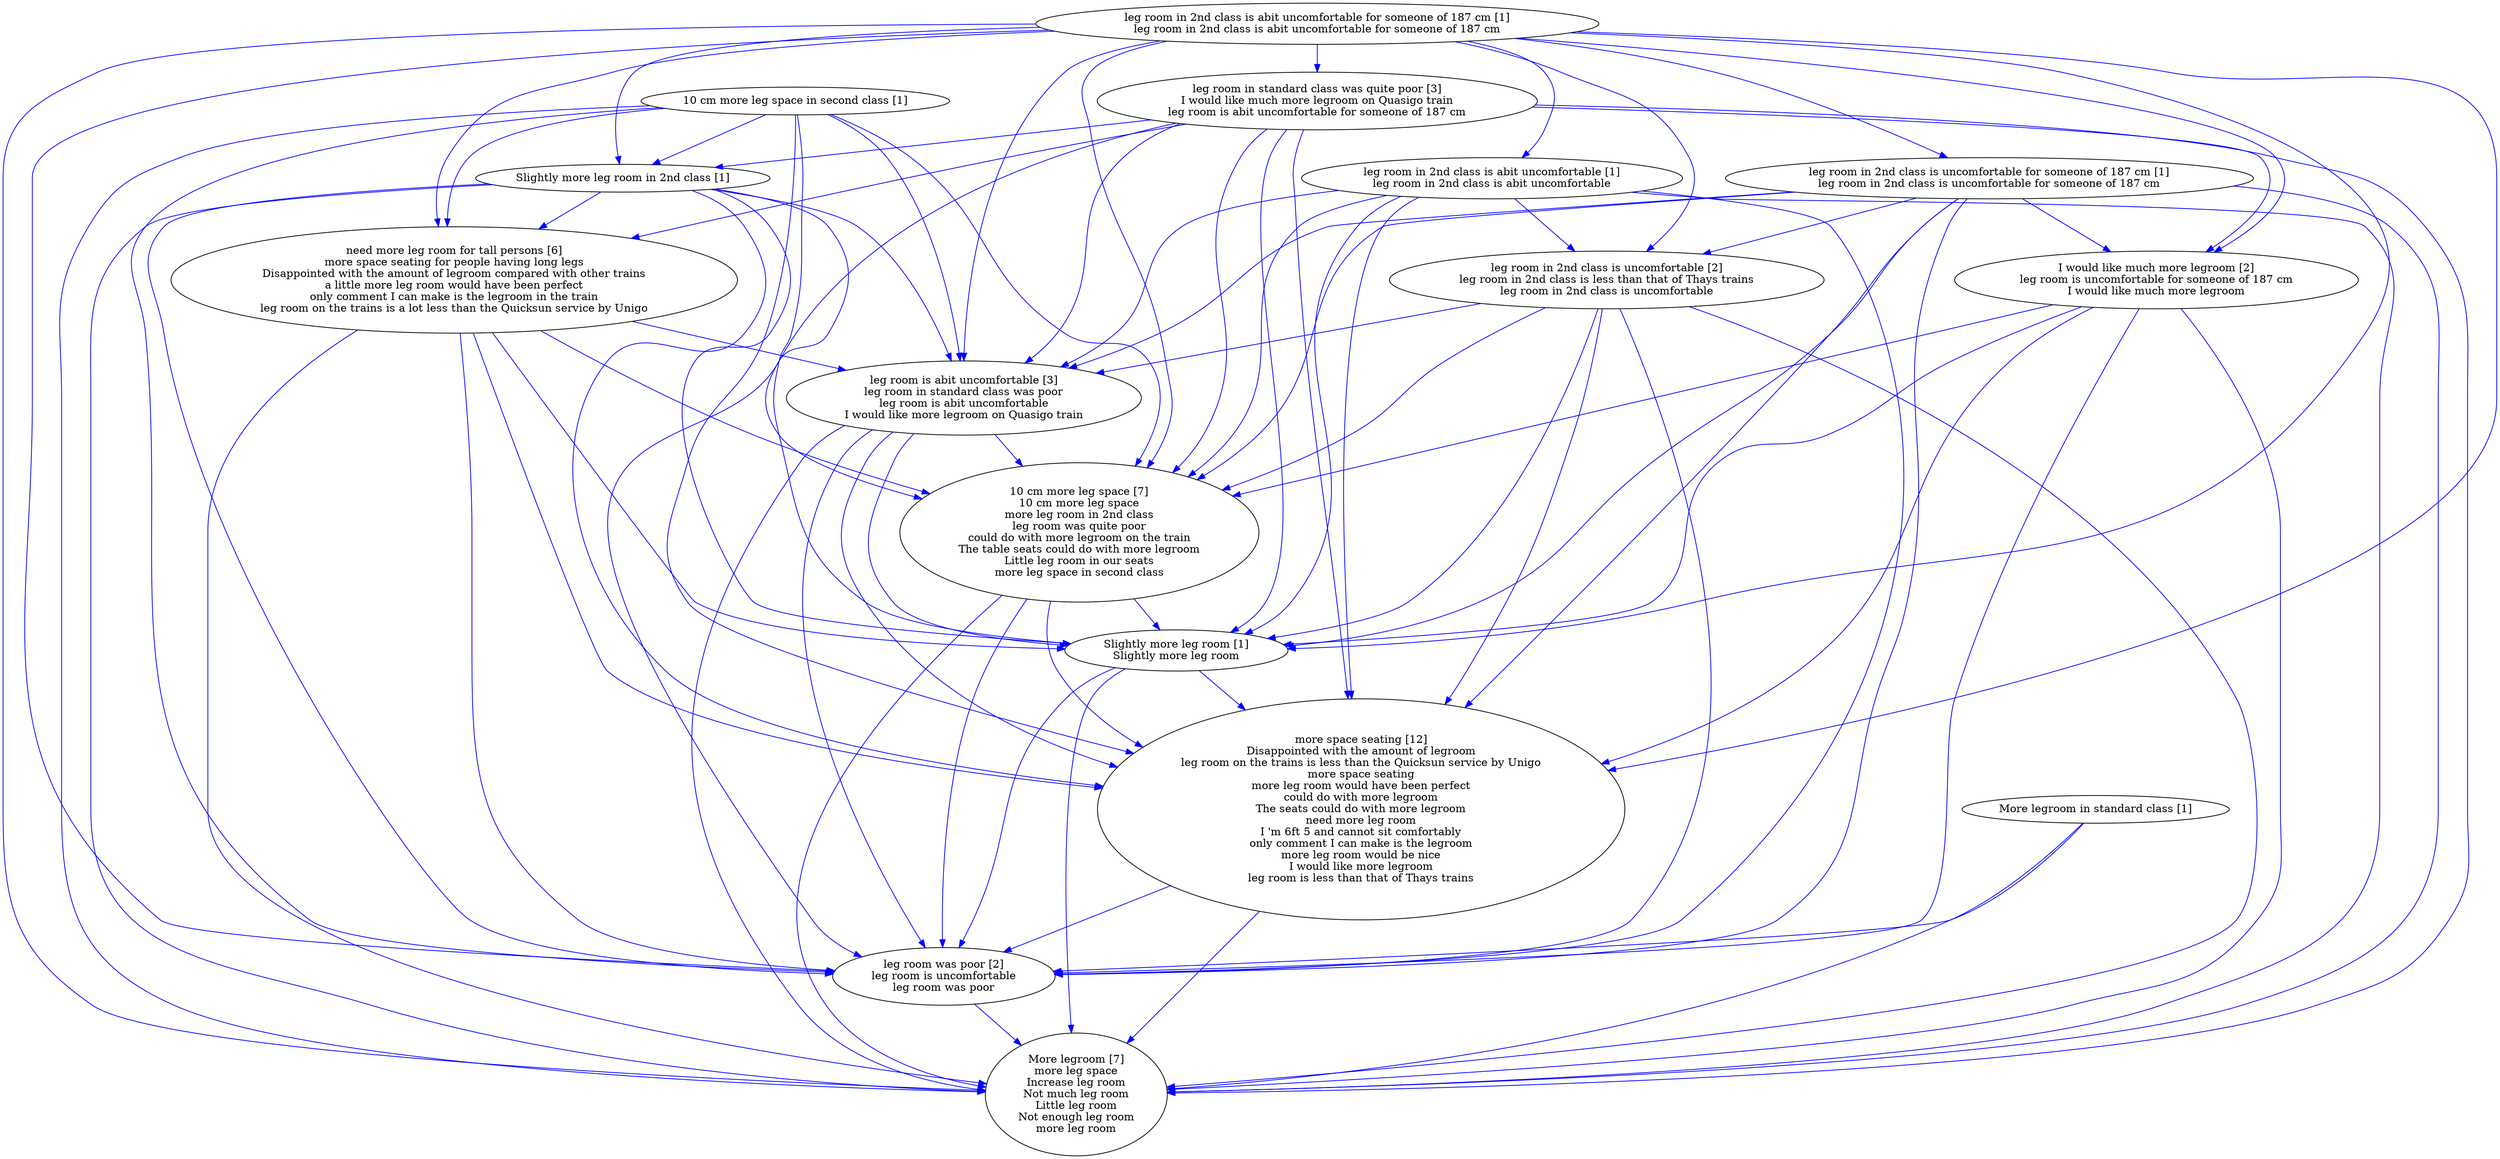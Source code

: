 digraph collapsedGraph {
"I would like much more legroom [2]\nleg room is uncomfortable for someone of 187 cm\nI would like much more legroom""leg room is abit uncomfortable [3]\nleg room in standard class was poor\nleg room is abit uncomfortable\nI would like more legroom on Quasigo train""10 cm more leg space [7]\n10 cm more leg space\nmore leg room in 2nd class\nleg room was quite poor\ncould do with more legroom on the train\nThe table seats could do with more legroom\nLittle leg room in our seats\nmore leg space in second class""leg room in 2nd class is uncomfortable [2]\nleg room in 2nd class is less than that of Thays trains\nleg room in 2nd class is uncomfortable""need more leg room for tall persons [6]\nmore space seating for people having long legs\nDisappointed with the amount of legroom compared with other trains\na little more leg room would have been perfect\nonly comment I can make is the legroom in the train\nleg room on the trains is a lot less than the Quicksun service by Unigo""leg room was poor [2]\nleg room is uncomfortable\nleg room was poor""More legroom [7]\nmore leg space\nIncrease leg room\nNot much leg room\nLittle leg room\nNot enough leg room\nmore leg room""leg room in standard class was quite poor [3]\nI would like much more legroom on Quasigo train\nleg room is abit uncomfortable for someone of 187 cm""more space seating [12]\nDisappointed with the amount of legroom\nleg room on the trains is less than the Quicksun service by Unigo\nmore space seating\nmore leg room would have been perfect\ncould do with more legroom\nThe seats could do with more legroom\nneed more leg room\nI 'm 6ft 5 and cannot sit comfortably\nonly comment I can make is the legroom\nmore leg room would be nice\nI would like more legroom\nleg room is less than that of Thays trains""10 cm more leg space in second class [1]""More legroom in standard class [1]""Slightly more leg room in 2nd class [1]""Slightly more leg room [1]\nSlightly more leg room""leg room in 2nd class is abit uncomfortable for someone of 187 cm [1]\nleg room in 2nd class is abit uncomfortable for someone of 187 cm""leg room in 2nd class is abit uncomfortable [1]\nleg room in 2nd class is abit uncomfortable""leg room in 2nd class is uncomfortable for someone of 187 cm [1]\nleg room in 2nd class is uncomfortable for someone of 187 cm""leg room is abit uncomfortable [3]\nleg room in standard class was poor\nleg room is abit uncomfortable\nI would like more legroom on Quasigo train" -> "more space seating [12]\nDisappointed with the amount of legroom\nleg room on the trains is less than the Quicksun service by Unigo\nmore space seating\nmore leg room would have been perfect\ncould do with more legroom\nThe seats could do with more legroom\nneed more leg room\nI 'm 6ft 5 and cannot sit comfortably\nonly comment I can make is the legroom\nmore leg room would be nice\nI would like more legroom\nleg room is less than that of Thays trains" [color=blue]
"leg room is abit uncomfortable [3]\nleg room in standard class was poor\nleg room is abit uncomfortable\nI would like more legroom on Quasigo train" -> "More legroom [7]\nmore leg space\nIncrease leg room\nNot much leg room\nLittle leg room\nNot enough leg room\nmore leg room" [color=blue]
"leg room in 2nd class is abit uncomfortable [1]\nleg room in 2nd class is abit uncomfortable" -> "leg room is abit uncomfortable [3]\nleg room in standard class was poor\nleg room is abit uncomfortable\nI would like more legroom on Quasigo train" [color=blue]
"leg room in 2nd class is abit uncomfortable [1]\nleg room in 2nd class is abit uncomfortable" -> "More legroom [7]\nmore leg space\nIncrease leg room\nNot much leg room\nLittle leg room\nNot enough leg room\nmore leg room" [color=blue]
"leg room in 2nd class is abit uncomfortable [1]\nleg room in 2nd class is abit uncomfortable" -> "10 cm more leg space [7]\n10 cm more leg space\nmore leg room in 2nd class\nleg room was quite poor\ncould do with more legroom on the train\nThe table seats could do with more legroom\nLittle leg room in our seats\nmore leg space in second class" [color=blue]
"leg room in 2nd class is abit uncomfortable [1]\nleg room in 2nd class is abit uncomfortable" -> "more space seating [12]\nDisappointed with the amount of legroom\nleg room on the trains is less than the Quicksun service by Unigo\nmore space seating\nmore leg room would have been perfect\ncould do with more legroom\nThe seats could do with more legroom\nneed more leg room\nI 'm 6ft 5 and cannot sit comfortably\nonly comment I can make is the legroom\nmore leg room would be nice\nI would like more legroom\nleg room is less than that of Thays trains" [color=blue]
"I would like much more legroom [2]\nleg room is uncomfortable for someone of 187 cm\nI would like much more legroom" -> "More legroom [7]\nmore leg space\nIncrease leg room\nNot much leg room\nLittle leg room\nNot enough leg room\nmore leg room" [color=blue]
"leg room in standard class was quite poor [3]\nI would like much more legroom on Quasigo train\nleg room is abit uncomfortable for someone of 187 cm" -> "Slightly more leg room [1]\nSlightly more leg room" [color=blue]
"need more leg room for tall persons [6]\nmore space seating for people having long legs\nDisappointed with the amount of legroom compared with other trains\na little more leg room would have been perfect\nonly comment I can make is the legroom in the train\nleg room on the trains is a lot less than the Quicksun service by Unigo" -> "More legroom [7]\nmore leg space\nIncrease leg room\nNot much leg room\nLittle leg room\nNot enough leg room\nmore leg room" [color=blue]
"I would like much more legroom [2]\nleg room is uncomfortable for someone of 187 cm\nI would like much more legroom" -> "10 cm more leg space [7]\n10 cm more leg space\nmore leg room in 2nd class\nleg room was quite poor\ncould do with more legroom on the train\nThe table seats could do with more legroom\nLittle leg room in our seats\nmore leg space in second class" [color=blue]
"I would like much more legroom [2]\nleg room is uncomfortable for someone of 187 cm\nI would like much more legroom" -> "more space seating [12]\nDisappointed with the amount of legroom\nleg room on the trains is less than the Quicksun service by Unigo\nmore space seating\nmore leg room would have been perfect\ncould do with more legroom\nThe seats could do with more legroom\nneed more leg room\nI 'm 6ft 5 and cannot sit comfortably\nonly comment I can make is the legroom\nmore leg room would be nice\nI would like more legroom\nleg room is less than that of Thays trains" [color=blue]
"leg room in standard class was quite poor [3]\nI would like much more legroom on Quasigo train\nleg room is abit uncomfortable for someone of 187 cm" -> "more space seating [12]\nDisappointed with the amount of legroom\nleg room on the trains is less than the Quicksun service by Unigo\nmore space seating\nmore leg room would have been perfect\ncould do with more legroom\nThe seats could do with more legroom\nneed more leg room\nI 'm 6ft 5 and cannot sit comfortably\nonly comment I can make is the legroom\nmore leg room would be nice\nI would like more legroom\nleg room is less than that of Thays trains" [color=blue]
"leg room in standard class was quite poor [3]\nI would like much more legroom on Quasigo train\nleg room is abit uncomfortable for someone of 187 cm" -> "leg room is abit uncomfortable [3]\nleg room in standard class was poor\nleg room is abit uncomfortable\nI would like more legroom on Quasigo train" [color=blue]
"leg room in standard class was quite poor [3]\nI would like much more legroom on Quasigo train\nleg room is abit uncomfortable for someone of 187 cm" -> "10 cm more leg space [7]\n10 cm more leg space\nmore leg room in 2nd class\nleg room was quite poor\ncould do with more legroom on the train\nThe table seats could do with more legroom\nLittle leg room in our seats\nmore leg space in second class" [color=blue]
"more space seating [12]\nDisappointed with the amount of legroom\nleg room on the trains is less than the Quicksun service by Unigo\nmore space seating\nmore leg room would have been perfect\ncould do with more legroom\nThe seats could do with more legroom\nneed more leg room\nI 'm 6ft 5 and cannot sit comfortably\nonly comment I can make is the legroom\nmore leg room would be nice\nI would like more legroom\nleg room is less than that of Thays trains" -> "More legroom [7]\nmore leg space\nIncrease leg room\nNot much leg room\nLittle leg room\nNot enough leg room\nmore leg room" [color=blue]
"10 cm more leg space [7]\n10 cm more leg space\nmore leg room in 2nd class\nleg room was quite poor\ncould do with more legroom on the train\nThe table seats could do with more legroom\nLittle leg room in our seats\nmore leg space in second class" -> "More legroom [7]\nmore leg space\nIncrease leg room\nNot much leg room\nLittle leg room\nNot enough leg room\nmore leg room" [color=blue]
"need more leg room for tall persons [6]\nmore space seating for people having long legs\nDisappointed with the amount of legroom compared with other trains\na little more leg room would have been perfect\nonly comment I can make is the legroom in the train\nleg room on the trains is a lot less than the Quicksun service by Unigo" -> "more space seating [12]\nDisappointed with the amount of legroom\nleg room on the trains is less than the Quicksun service by Unigo\nmore space seating\nmore leg room would have been perfect\ncould do with more legroom\nThe seats could do with more legroom\nneed more leg room\nI 'm 6ft 5 and cannot sit comfortably\nonly comment I can make is the legroom\nmore leg room would be nice\nI would like more legroom\nleg room is less than that of Thays trains" [color=blue]
"need more leg room for tall persons [6]\nmore space seating for people having long legs\nDisappointed with the amount of legroom compared with other trains\na little more leg room would have been perfect\nonly comment I can make is the legroom in the train\nleg room on the trains is a lot less than the Quicksun service by Unigo" -> "10 cm more leg space [7]\n10 cm more leg space\nmore leg room in 2nd class\nleg room was quite poor\ncould do with more legroom on the train\nThe table seats could do with more legroom\nLittle leg room in our seats\nmore leg space in second class" [color=blue]
"need more leg room for tall persons [6]\nmore space seating for people having long legs\nDisappointed with the amount of legroom compared with other trains\na little more leg room would have been perfect\nonly comment I can make is the legroom in the train\nleg room on the trains is a lot less than the Quicksun service by Unigo" -> "leg room was poor [2]\nleg room is uncomfortable\nleg room was poor" [color=blue]
"need more leg room for tall persons [6]\nmore space seating for people having long legs\nDisappointed with the amount of legroom compared with other trains\na little more leg room would have been perfect\nonly comment I can make is the legroom in the train\nleg room on the trains is a lot less than the Quicksun service by Unigo" -> "Slightly more leg room [1]\nSlightly more leg room" [color=blue]
"leg room in 2nd class is abit uncomfortable for someone of 187 cm [1]\nleg room in 2nd class is abit uncomfortable for someone of 187 cm" -> "10 cm more leg space [7]\n10 cm more leg space\nmore leg room in 2nd class\nleg room was quite poor\ncould do with more legroom on the train\nThe table seats could do with more legroom\nLittle leg room in our seats\nmore leg space in second class" [color=blue]
"leg room in 2nd class is abit uncomfortable for someone of 187 cm [1]\nleg room in 2nd class is abit uncomfortable for someone of 187 cm" -> "more space seating [12]\nDisappointed with the amount of legroom\nleg room on the trains is less than the Quicksun service by Unigo\nmore space seating\nmore leg room would have been perfect\ncould do with more legroom\nThe seats could do with more legroom\nneed more leg room\nI 'm 6ft 5 and cannot sit comfortably\nonly comment I can make is the legroom\nmore leg room would be nice\nI would like more legroom\nleg room is less than that of Thays trains" [color=blue]
"leg room in 2nd class is abit uncomfortable for someone of 187 cm [1]\nleg room in 2nd class is abit uncomfortable for someone of 187 cm" -> "Slightly more leg room [1]\nSlightly more leg room" [color=blue]
"leg room in 2nd class is abit uncomfortable for someone of 187 cm [1]\nleg room in 2nd class is abit uncomfortable for someone of 187 cm" -> "leg room was poor [2]\nleg room is uncomfortable\nleg room was poor" [color=blue]
"Slightly more leg room in 2nd class [1]" -> "10 cm more leg space [7]\n10 cm more leg space\nmore leg room in 2nd class\nleg room was quite poor\ncould do with more legroom on the train\nThe table seats could do with more legroom\nLittle leg room in our seats\nmore leg space in second class" [color=blue]
"Slightly more leg room in 2nd class [1]" -> "leg room is abit uncomfortable [3]\nleg room in standard class was poor\nleg room is abit uncomfortable\nI would like more legroom on Quasigo train" [color=blue]
"Slightly more leg room in 2nd class [1]" -> "more space seating [12]\nDisappointed with the amount of legroom\nleg room on the trains is less than the Quicksun service by Unigo\nmore space seating\nmore leg room would have been perfect\ncould do with more legroom\nThe seats could do with more legroom\nneed more leg room\nI 'm 6ft 5 and cannot sit comfortably\nonly comment I can make is the legroom\nmore leg room would be nice\nI would like more legroom\nleg room is less than that of Thays trains" [color=blue]
"10 cm more leg space [7]\n10 cm more leg space\nmore leg room in 2nd class\nleg room was quite poor\ncould do with more legroom on the train\nThe table seats could do with more legroom\nLittle leg room in our seats\nmore leg space in second class" -> "more space seating [12]\nDisappointed with the amount of legroom\nleg room on the trains is less than the Quicksun service by Unigo\nmore space seating\nmore leg room would have been perfect\ncould do with more legroom\nThe seats could do with more legroom\nneed more leg room\nI 'm 6ft 5 and cannot sit comfortably\nonly comment I can make is the legroom\nmore leg room would be nice\nI would like more legroom\nleg room is less than that of Thays trains" [color=blue]
"more space seating [12]\nDisappointed with the amount of legroom\nleg room on the trains is less than the Quicksun service by Unigo\nmore space seating\nmore leg room would have been perfect\ncould do with more legroom\nThe seats could do with more legroom\nneed more leg room\nI 'm 6ft 5 and cannot sit comfortably\nonly comment I can make is the legroom\nmore leg room would be nice\nI would like more legroom\nleg room is less than that of Thays trains" -> "leg room was poor [2]\nleg room is uncomfortable\nleg room was poor" [color=blue]
"need more leg room for tall persons [6]\nmore space seating for people having long legs\nDisappointed with the amount of legroom compared with other trains\na little more leg room would have been perfect\nonly comment I can make is the legroom in the train\nleg room on the trains is a lot less than the Quicksun service by Unigo" -> "leg room is abit uncomfortable [3]\nleg room in standard class was poor\nleg room is abit uncomfortable\nI would like more legroom on Quasigo train" [color=blue]
"Slightly more leg room in 2nd class [1]" -> "More legroom [7]\nmore leg space\nIncrease leg room\nNot much leg room\nLittle leg room\nNot enough leg room\nmore leg room" [color=blue]
"leg room is abit uncomfortable [3]\nleg room in standard class was poor\nleg room is abit uncomfortable\nI would like more legroom on Quasigo train" -> "10 cm more leg space [7]\n10 cm more leg space\nmore leg room in 2nd class\nleg room was quite poor\ncould do with more legroom on the train\nThe table seats could do with more legroom\nLittle leg room in our seats\nmore leg space in second class" [color=blue]
"10 cm more leg space [7]\n10 cm more leg space\nmore leg room in 2nd class\nleg room was quite poor\ncould do with more legroom on the train\nThe table seats could do with more legroom\nLittle leg room in our seats\nmore leg space in second class" -> "leg room was poor [2]\nleg room is uncomfortable\nleg room was poor" [color=blue]
"10 cm more leg space in second class [1]" -> "leg room was poor [2]\nleg room is uncomfortable\nleg room was poor" [color=blue]
"10 cm more leg space in second class [1]" -> "more space seating [12]\nDisappointed with the amount of legroom\nleg room on the trains is less than the Quicksun service by Unigo\nmore space seating\nmore leg room would have been perfect\ncould do with more legroom\nThe seats could do with more legroom\nneed more leg room\nI 'm 6ft 5 and cannot sit comfortably\nonly comment I can make is the legroom\nmore leg room would be nice\nI would like more legroom\nleg room is less than that of Thays trains" [color=blue]
"10 cm more leg space in second class [1]" -> "Slightly more leg room [1]\nSlightly more leg room" [color=blue]
"I would like much more legroom [2]\nleg room is uncomfortable for someone of 187 cm\nI would like much more legroom" -> "leg room was poor [2]\nleg room is uncomfortable\nleg room was poor" [color=blue]
"10 cm more leg space in second class [1]" -> "10 cm more leg space [7]\n10 cm more leg space\nmore leg room in 2nd class\nleg room was quite poor\ncould do with more legroom on the train\nThe table seats could do with more legroom\nLittle leg room in our seats\nmore leg space in second class" [color=blue]
"10 cm more leg space in second class [1]" -> "leg room is abit uncomfortable [3]\nleg room in standard class was poor\nleg room is abit uncomfortable\nI would like more legroom on Quasigo train" [color=blue]
"leg room is abit uncomfortable [3]\nleg room in standard class was poor\nleg room is abit uncomfortable\nI would like more legroom on Quasigo train" -> "leg room was poor [2]\nleg room is uncomfortable\nleg room was poor" [color=blue]
"leg room in 2nd class is uncomfortable [2]\nleg room in 2nd class is less than that of Thays trains\nleg room in 2nd class is uncomfortable" -> "More legroom [7]\nmore leg space\nIncrease leg room\nNot much leg room\nLittle leg room\nNot enough leg room\nmore leg room" [color=blue]
"leg room in 2nd class is uncomfortable [2]\nleg room in 2nd class is less than that of Thays trains\nleg room in 2nd class is uncomfortable" -> "more space seating [12]\nDisappointed with the amount of legroom\nleg room on the trains is less than the Quicksun service by Unigo\nmore space seating\nmore leg room would have been perfect\ncould do with more legroom\nThe seats could do with more legroom\nneed more leg room\nI 'm 6ft 5 and cannot sit comfortably\nonly comment I can make is the legroom\nmore leg room would be nice\nI would like more legroom\nleg room is less than that of Thays trains" [color=blue]
"leg room in 2nd class is uncomfortable for someone of 187 cm [1]\nleg room in 2nd class is uncomfortable for someone of 187 cm" -> "more space seating [12]\nDisappointed with the amount of legroom\nleg room on the trains is less than the Quicksun service by Unigo\nmore space seating\nmore leg room would have been perfect\ncould do with more legroom\nThe seats could do with more legroom\nneed more leg room\nI 'm 6ft 5 and cannot sit comfortably\nonly comment I can make is the legroom\nmore leg room would be nice\nI would like more legroom\nleg room is less than that of Thays trains" [color=blue]
"leg room in 2nd class is uncomfortable for someone of 187 cm [1]\nleg room in 2nd class is uncomfortable for someone of 187 cm" -> "Slightly more leg room [1]\nSlightly more leg room" [color=blue]
"leg room in 2nd class is uncomfortable for someone of 187 cm [1]\nleg room in 2nd class is uncomfortable for someone of 187 cm" -> "leg room was poor [2]\nleg room is uncomfortable\nleg room was poor" [color=blue]
"leg room in 2nd class is uncomfortable for someone of 187 cm [1]\nleg room in 2nd class is uncomfortable for someone of 187 cm" -> "10 cm more leg space [7]\n10 cm more leg space\nmore leg room in 2nd class\nleg room was quite poor\ncould do with more legroom on the train\nThe table seats could do with more legroom\nLittle leg room in our seats\nmore leg space in second class" [color=blue]
"Slightly more leg room [1]\nSlightly more leg room" -> "more space seating [12]\nDisappointed with the amount of legroom\nleg room on the trains is less than the Quicksun service by Unigo\nmore space seating\nmore leg room would have been perfect\ncould do with more legroom\nThe seats could do with more legroom\nneed more leg room\nI 'm 6ft 5 and cannot sit comfortably\nonly comment I can make is the legroom\nmore leg room would be nice\nI would like more legroom\nleg room is less than that of Thays trains" [color=blue]
"Slightly more leg room [1]\nSlightly more leg room" -> "leg room was poor [2]\nleg room is uncomfortable\nleg room was poor" [color=blue]
"leg room in standard class was quite poor [3]\nI would like much more legroom on Quasigo train\nleg room is abit uncomfortable for someone of 187 cm" -> "need more leg room for tall persons [6]\nmore space seating for people having long legs\nDisappointed with the amount of legroom compared with other trains\na little more leg room would have been perfect\nonly comment I can make is the legroom in the train\nleg room on the trains is a lot less than the Quicksun service by Unigo" [color=blue]
"More legroom in standard class [1]" -> "More legroom [7]\nmore leg space\nIncrease leg room\nNot much leg room\nLittle leg room\nNot enough leg room\nmore leg room" [color=blue]
"More legroom in standard class [1]" -> "leg room was poor [2]\nleg room is uncomfortable\nleg room was poor" [color=blue]
"leg room in 2nd class is uncomfortable for someone of 187 cm [1]\nleg room in 2nd class is uncomfortable for someone of 187 cm" -> "More legroom [7]\nmore leg space\nIncrease leg room\nNot much leg room\nLittle leg room\nNot enough leg room\nmore leg room" [color=blue]
"leg room in standard class was quite poor [3]\nI would like much more legroom on Quasigo train\nleg room is abit uncomfortable for someone of 187 cm" -> "More legroom [7]\nmore leg space\nIncrease leg room\nNot much leg room\nLittle leg room\nNot enough leg room\nmore leg room" [color=blue]
"Slightly more leg room [1]\nSlightly more leg room" -> "More legroom [7]\nmore leg space\nIncrease leg room\nNot much leg room\nLittle leg room\nNot enough leg room\nmore leg room" [color=blue]
"leg room in standard class was quite poor [3]\nI would like much more legroom on Quasigo train\nleg room is abit uncomfortable for someone of 187 cm" -> "leg room was poor [2]\nleg room is uncomfortable\nleg room was poor" [color=blue]
"leg room in 2nd class is uncomfortable [2]\nleg room in 2nd class is less than that of Thays trains\nleg room in 2nd class is uncomfortable" -> "leg room is abit uncomfortable [3]\nleg room in standard class was poor\nleg room is abit uncomfortable\nI would like more legroom on Quasigo train" [color=blue]
"leg room in 2nd class is abit uncomfortable [1]\nleg room in 2nd class is abit uncomfortable" -> "Slightly more leg room [1]\nSlightly more leg room" [color=blue]
"leg room in 2nd class is abit uncomfortable [1]\nleg room in 2nd class is abit uncomfortable" -> "leg room was poor [2]\nleg room is uncomfortable\nleg room was poor" [color=blue]
"leg room was poor [2]\nleg room is uncomfortable\nleg room was poor" -> "More legroom [7]\nmore leg space\nIncrease leg room\nNot much leg room\nLittle leg room\nNot enough leg room\nmore leg room" [color=blue]
"leg room in 2nd class is uncomfortable for someone of 187 cm [1]\nleg room in 2nd class is uncomfortable for someone of 187 cm" -> "I would like much more legroom [2]\nleg room is uncomfortable for someone of 187 cm\nI would like much more legroom" [color=blue]
"10 cm more leg space in second class [1]" -> "need more leg room for tall persons [6]\nmore space seating for people having long legs\nDisappointed with the amount of legroom compared with other trains\na little more leg room would have been perfect\nonly comment I can make is the legroom in the train\nleg room on the trains is a lot less than the Quicksun service by Unigo" [color=blue]
"10 cm more leg space in second class [1]" -> "More legroom [7]\nmore leg space\nIncrease leg room\nNot much leg room\nLittle leg room\nNot enough leg room\nmore leg room" [color=blue]
"leg room in 2nd class is uncomfortable [2]\nleg room in 2nd class is less than that of Thays trains\nleg room in 2nd class is uncomfortable" -> "leg room was poor [2]\nleg room is uncomfortable\nleg room was poor" [color=blue]
"10 cm more leg space in second class [1]" -> "Slightly more leg room in 2nd class [1]" [color=blue]
"leg room is abit uncomfortable [3]\nleg room in standard class was poor\nleg room is abit uncomfortable\nI would like more legroom on Quasigo train" -> "Slightly more leg room [1]\nSlightly more leg room" [color=blue]
"Slightly more leg room in 2nd class [1]" -> "need more leg room for tall persons [6]\nmore space seating for people having long legs\nDisappointed with the amount of legroom compared with other trains\na little more leg room would have been perfect\nonly comment I can make is the legroom in the train\nleg room on the trains is a lot less than the Quicksun service by Unigo" [color=blue]
"Slightly more leg room in 2nd class [1]" -> "leg room was poor [2]\nleg room is uncomfortable\nleg room was poor" [color=blue]
"I would like much more legroom [2]\nleg room is uncomfortable for someone of 187 cm\nI would like much more legroom" -> "Slightly more leg room [1]\nSlightly more leg room" [color=blue]
"leg room in 2nd class is abit uncomfortable for someone of 187 cm [1]\nleg room in 2nd class is abit uncomfortable for someone of 187 cm" -> "More legroom [7]\nmore leg space\nIncrease leg room\nNot much leg room\nLittle leg room\nNot enough leg room\nmore leg room" [color=blue]
"leg room in standard class was quite poor [3]\nI would like much more legroom on Quasigo train\nleg room is abit uncomfortable for someone of 187 cm" -> "Slightly more leg room in 2nd class [1]" [color=blue]
"leg room in 2nd class is abit uncomfortable [1]\nleg room in 2nd class is abit uncomfortable" -> "leg room in 2nd class is uncomfortable [2]\nleg room in 2nd class is less than that of Thays trains\nleg room in 2nd class is uncomfortable" [color=blue]
"leg room in 2nd class is uncomfortable [2]\nleg room in 2nd class is less than that of Thays trains\nleg room in 2nd class is uncomfortable" -> "10 cm more leg space [7]\n10 cm more leg space\nmore leg room in 2nd class\nleg room was quite poor\ncould do with more legroom on the train\nThe table seats could do with more legroom\nLittle leg room in our seats\nmore leg space in second class" [color=blue]
"leg room in 2nd class is uncomfortable [2]\nleg room in 2nd class is less than that of Thays trains\nleg room in 2nd class is uncomfortable" -> "Slightly more leg room [1]\nSlightly more leg room" [color=blue]
"leg room in 2nd class is abit uncomfortable for someone of 187 cm [1]\nleg room in 2nd class is abit uncomfortable for someone of 187 cm" -> "leg room is abit uncomfortable [3]\nleg room in standard class was poor\nleg room is abit uncomfortable\nI would like more legroom on Quasigo train" [color=blue]
"leg room in 2nd class is abit uncomfortable for someone of 187 cm [1]\nleg room in 2nd class is abit uncomfortable for someone of 187 cm" -> "leg room in 2nd class is uncomfortable [2]\nleg room in 2nd class is less than that of Thays trains\nleg room in 2nd class is uncomfortable" [color=blue]
"Slightly more leg room in 2nd class [1]" -> "Slightly more leg room [1]\nSlightly more leg room" [color=blue]
"leg room in 2nd class is abit uncomfortable for someone of 187 cm [1]\nleg room in 2nd class is abit uncomfortable for someone of 187 cm" -> "leg room in 2nd class is abit uncomfortable [1]\nleg room in 2nd class is abit uncomfortable" [color=blue]
"leg room in 2nd class is abit uncomfortable for someone of 187 cm [1]\nleg room in 2nd class is abit uncomfortable for someone of 187 cm" -> "leg room in 2nd class is uncomfortable for someone of 187 cm [1]\nleg room in 2nd class is uncomfortable for someone of 187 cm" [color=blue]
"leg room in standard class was quite poor [3]\nI would like much more legroom on Quasigo train\nleg room is abit uncomfortable for someone of 187 cm" -> "I would like much more legroom [2]\nleg room is uncomfortable for someone of 187 cm\nI would like much more legroom" [color=blue]
"10 cm more leg space [7]\n10 cm more leg space\nmore leg room in 2nd class\nleg room was quite poor\ncould do with more legroom on the train\nThe table seats could do with more legroom\nLittle leg room in our seats\nmore leg space in second class" -> "Slightly more leg room [1]\nSlightly more leg room" [color=blue]
"leg room in 2nd class is abit uncomfortable for someone of 187 cm [1]\nleg room in 2nd class is abit uncomfortable for someone of 187 cm" -> "Slightly more leg room in 2nd class [1]" [color=blue]
"leg room in 2nd class is abit uncomfortable for someone of 187 cm [1]\nleg room in 2nd class is abit uncomfortable for someone of 187 cm" -> "need more leg room for tall persons [6]\nmore space seating for people having long legs\nDisappointed with the amount of legroom compared with other trains\na little more leg room would have been perfect\nonly comment I can make is the legroom in the train\nleg room on the trains is a lot less than the Quicksun service by Unigo" [color=blue]
"leg room in 2nd class is abit uncomfortable for someone of 187 cm [1]\nleg room in 2nd class is abit uncomfortable for someone of 187 cm" -> "I would like much more legroom [2]\nleg room is uncomfortable for someone of 187 cm\nI would like much more legroom" [color=blue]
"leg room in 2nd class is abit uncomfortable for someone of 187 cm [1]\nleg room in 2nd class is abit uncomfortable for someone of 187 cm" -> "leg room in standard class was quite poor [3]\nI would like much more legroom on Quasigo train\nleg room is abit uncomfortable for someone of 187 cm" [color=blue]
"leg room in 2nd class is uncomfortable for someone of 187 cm [1]\nleg room in 2nd class is uncomfortable for someone of 187 cm" -> "leg room in 2nd class is uncomfortable [2]\nleg room in 2nd class is less than that of Thays trains\nleg room in 2nd class is uncomfortable" [color=blue]
"leg room in 2nd class is uncomfortable for someone of 187 cm [1]\nleg room in 2nd class is uncomfortable for someone of 187 cm" -> "leg room is abit uncomfortable [3]\nleg room in standard class was poor\nleg room is abit uncomfortable\nI would like more legroom on Quasigo train" [color=blue]
}